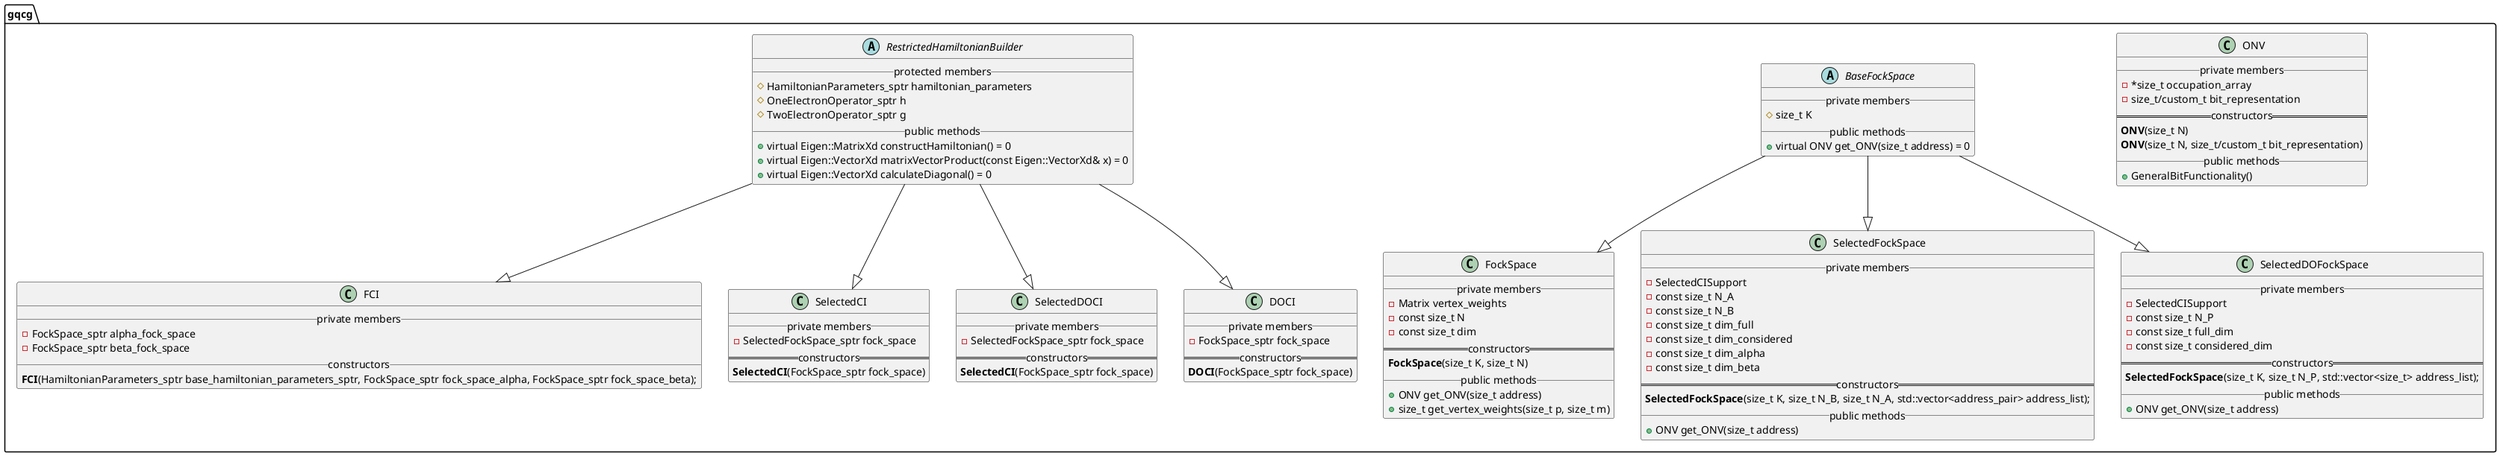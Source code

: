@startuml

namespace gqcg {


    class ONV{
        __ private members __
            - *size_t occupation_array
            - size_t/custom_t bit_representation
        == constructors ==
            **ONV**(size_t N)
            **ONV**(size_t N, size_t/custom_t bit_representation)
        __ public methods __
            + GeneralBitFunctionality()
    }
    abstract class BaseFockSpace{
        __ private members __
            # size_t K
        __ public methods __
            + virtual ONV get_ONV(size_t address) = 0
    }

    class FockSpace {
        __ private members __
            - Matrix vertex_weights
            - const size_t N
            - const size_t dim
        == constructors ==
            **FockSpace**(size_t K, size_t N)
        __ public methods __
            + ONV get_ONV(size_t address)
            + size_t get_vertex_weights(size_t p, size_t m)
    }

    class SelectedFockSpace {
        __ private members __
            - SelectedCISupport
            - const size_t N_A
            - const size_t N_B
            - const size_t dim_full
            - const size_t dim_considered
            - const size_t dim_alpha
            - const size_t dim_beta
        == constructors ==
            **SelectedFockSpace**(size_t K, size_t N_B, size_t N_A, std::vector<address_pair> address_list);
        __ public methods __
            + ONV get_ONV(size_t address)
    }

    class SelectedDOFockSpace {
        __ private members __
            - SelectedCISupport
            - const size_t N_P
            - const size_t full_dim
            - const size_t considered_dim
        == constructors ==
            **SelectedFockSpace**(size_t K, size_t N_P, std::vector<size_t> address_list);
        __ public methods __
            + ONV get_ONV(size_t address)
    }

    BaseFockSpace --|> FockSpace
    BaseFockSpace --|> SelectedDOFockSpace
    BaseFockSpace --|> SelectedFockSpace


    abstract RestrictedHamiltonianBuilder{
        __ protected members __
            # HamiltonianParameters_sptr hamiltonian_parameters
            # OneElectronOperator_sptr h
            # TwoElectronOperator_sptr g
        __ public methods __
            + virtual Eigen::MatrixXd constructHamiltonian() = 0
            + virtual Eigen::VectorXd matrixVectorProduct(const Eigen::VectorXd& x) = 0
            + virtual Eigen::VectorXd calculateDiagonal() = 0
    }

    class FCI{
        __ private members __
            - FockSpace_sptr alpha_fock_space
            - FockSpace_sptr beta_fock_space
        __ constructors __
            **FCI**(HamiltonianParameters_sptr base_hamiltonian_parameters_sptr, FockSpace_sptr fock_space_alpha, FockSpace_sptr fock_space_beta);
    }

    class SelectedCI{
        __ private members __
            - SelectedFockSpace_sptr fock_space
        == constructors ==
            **SelectedCI**(FockSpace_sptr fock_space)
    }

    class SelectedDOCI{
        __ private members __
            - SelectedFockSpace_sptr fock_space
        == constructors ==
            **SelectedCI**(FockSpace_sptr fock_space)
    }


    class DOCI{
        __ private members __
            - FockSpace_sptr fock_space
        == constructors ==
            **DOCI**(FockSpace_sptr fock_space)
    }

    RestrictedHamiltonianBuilder --|> FCI
    RestrictedHamiltonianBuilder --|> DOCI
    RestrictedHamiltonianBuilder --|> SelectedCI
    RestrictedHamiltonianBuilder --|> SelectedDOCI














@enduml
